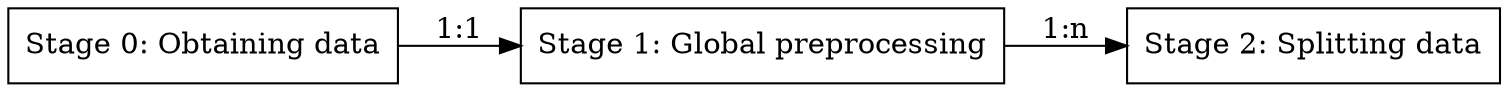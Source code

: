 digraph staging {

rankdir=LR;

stage0[label="Stage 0: Obtaining data", shape=box];
stage1[label="Stage 1: Global preprocessing", shape=box];
stage2[label="Stage 2: Splitting data", shape=box];


stage0->stage1[label="1:1"];
stage1->stage2[label="1:n"];

}
